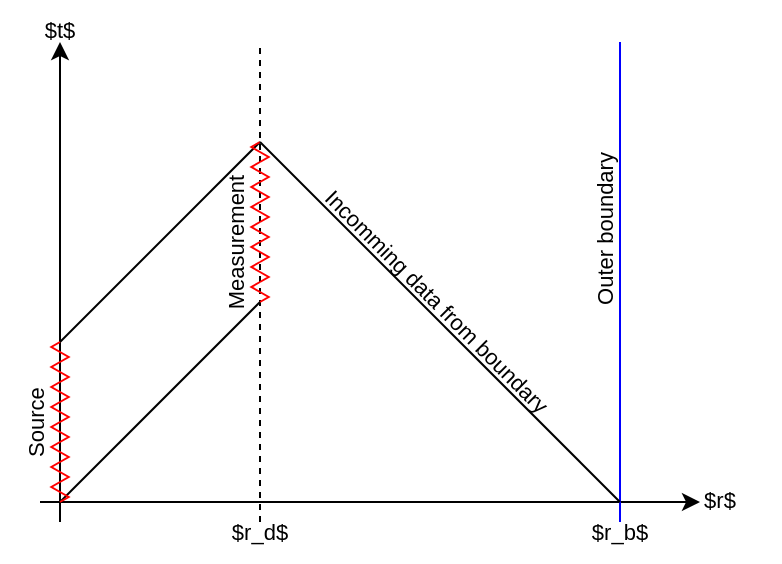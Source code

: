 <mxfile version="20.8.16" type="device"><diagram id="2BeQZQ1hY8RtsGgDL0pX" name="Page-1"><mxGraphModel dx="683" dy="397" grid="1" gridSize="10" guides="1" tooltips="1" connect="1" arrows="1" fold="1" page="1" pageScale="1" pageWidth="827" pageHeight="1169" math="0" shadow="0"><root><mxCell id="0"/><mxCell id="1" parent="0"/><mxCell id="Rvc2NuD8r_BY15KVdL6o-12" value="" style="endArrow=none;html=1;rounded=0;" edge="1" parent="1"><mxGeometry width="50" height="50" relative="1" as="geometry"><mxPoint x="40" y="252" as="sourcePoint"/><mxPoint x="140" y="152" as="targetPoint"/></mxGeometry></mxCell><mxCell id="Rvc2NuD8r_BY15KVdL6o-13" value="" style="endArrow=none;html=1;rounded=0;" edge="1" parent="1"><mxGeometry width="50" height="50" relative="1" as="geometry"><mxPoint x="40" y="172" as="sourcePoint"/><mxPoint x="140" y="72" as="targetPoint"/></mxGeometry></mxCell><mxCell id="Rvc2NuD8r_BY15KVdL6o-2" value="" style="endArrow=classic;html=1;rounded=0;" edge="1" parent="1"><mxGeometry width="50" height="50" relative="1" as="geometry"><mxPoint x="40" y="262" as="sourcePoint"/><mxPoint x="40" y="22" as="targetPoint"/></mxGeometry></mxCell><mxCell id="Rvc2NuD8r_BY15KVdL6o-11" value="" style="endArrow=none;dashed=1;html=1;rounded=0;" edge="1" parent="1"><mxGeometry width="50" height="50" relative="1" as="geometry"><mxPoint x="140" y="262" as="sourcePoint"/><mxPoint x="140" y="22" as="targetPoint"/></mxGeometry></mxCell><mxCell id="Rvc2NuD8r_BY15KVdL6o-1" value="" style="endArrow=classic;html=1;rounded=0;" edge="1" parent="1"><mxGeometry width="50" height="50" relative="1" as="geometry"><mxPoint x="30" y="252" as="sourcePoint"/><mxPoint x="360" y="252" as="targetPoint"/></mxGeometry></mxCell><mxCell id="Rvc2NuD8r_BY15KVdL6o-34" value="" style="endArrow=none;html=1;rounded=0;labelBackgroundColor=default;strokeColor=#ff0000;fontFamily=Helvetica;fontSize=11;fontColor=default;shape=connector;edgeStyle=isometricEdgeStyle;jumpStyle=none;" edge="1" parent="1"><mxGeometry width="50" height="50" relative="1" as="geometry"><mxPoint x="140" y="152" as="sourcePoint"/><mxPoint x="140" y="142" as="targetPoint"/></mxGeometry></mxCell><mxCell id="Rvc2NuD8r_BY15KVdL6o-35" value="" style="endArrow=none;html=1;rounded=0;labelBackgroundColor=default;strokeColor=#ff0000;fontFamily=Helvetica;fontSize=11;fontColor=default;shape=connector;edgeStyle=isometricEdgeStyle;jumpStyle=none;" edge="1" parent="1"><mxGeometry width="50" height="50" relative="1" as="geometry"><mxPoint x="140" y="142" as="sourcePoint"/><mxPoint x="140" y="132" as="targetPoint"/></mxGeometry></mxCell><mxCell id="Rvc2NuD8r_BY15KVdL6o-36" value="" style="endArrow=none;html=1;rounded=0;labelBackgroundColor=default;strokeColor=#ff0000;fontFamily=Helvetica;fontSize=11;fontColor=default;shape=connector;edgeStyle=isometricEdgeStyle;jumpStyle=none;" edge="1" parent="1"><mxGeometry width="50" height="50" relative="1" as="geometry"><mxPoint x="140" y="132" as="sourcePoint"/><mxPoint x="140" y="122" as="targetPoint"/></mxGeometry></mxCell><mxCell id="Rvc2NuD8r_BY15KVdL6o-37" value="" style="endArrow=none;html=1;rounded=0;labelBackgroundColor=default;strokeColor=#ff0000;fontFamily=Helvetica;fontSize=11;fontColor=default;shape=connector;edgeStyle=isometricEdgeStyle;jumpStyle=none;" edge="1" parent="1"><mxGeometry width="50" height="50" relative="1" as="geometry"><mxPoint x="140" y="122" as="sourcePoint"/><mxPoint x="140" y="112" as="targetPoint"/></mxGeometry></mxCell><mxCell id="Rvc2NuD8r_BY15KVdL6o-38" value="" style="endArrow=none;html=1;rounded=0;labelBackgroundColor=default;strokeColor=#ff0000;fontFamily=Helvetica;fontSize=11;fontColor=default;shape=connector;edgeStyle=isometricEdgeStyle;jumpStyle=none;" edge="1" parent="1"><mxGeometry width="50" height="50" relative="1" as="geometry"><mxPoint x="140" y="112" as="sourcePoint"/><mxPoint x="140" y="102" as="targetPoint"/></mxGeometry></mxCell><mxCell id="Rvc2NuD8r_BY15KVdL6o-39" value="" style="endArrow=none;html=1;rounded=0;labelBackgroundColor=default;strokeColor=#ff0000;fontFamily=Helvetica;fontSize=11;fontColor=default;shape=connector;edgeStyle=isometricEdgeStyle;jumpStyle=none;" edge="1" parent="1"><mxGeometry width="50" height="50" relative="1" as="geometry"><mxPoint x="140" y="102" as="sourcePoint"/><mxPoint x="140" y="92" as="targetPoint"/></mxGeometry></mxCell><mxCell id="Rvc2NuD8r_BY15KVdL6o-40" value="" style="endArrow=none;html=1;rounded=0;labelBackgroundColor=default;strokeColor=#ff0000;fontFamily=Helvetica;fontSize=11;fontColor=default;shape=connector;edgeStyle=isometricEdgeStyle;jumpStyle=none;" edge="1" parent="1"><mxGeometry width="50" height="50" relative="1" as="geometry"><mxPoint x="140" y="92" as="sourcePoint"/><mxPoint x="140" y="82" as="targetPoint"/></mxGeometry></mxCell><mxCell id="Rvc2NuD8r_BY15KVdL6o-41" value="" style="endArrow=none;html=1;rounded=0;labelBackgroundColor=default;strokeColor=#ff0000;fontFamily=Helvetica;fontSize=11;fontColor=default;shape=connector;edgeStyle=isometricEdgeStyle;jumpStyle=none;" edge="1" parent="1"><mxGeometry width="50" height="50" relative="1" as="geometry"><mxPoint x="140" y="82" as="sourcePoint"/><mxPoint x="140" y="72" as="targetPoint"/></mxGeometry></mxCell><mxCell id="Rvc2NuD8r_BY15KVdL6o-24" value="" style="endArrow=none;html=1;rounded=0;labelBackgroundColor=default;strokeColor=#ff0000;fontFamily=Helvetica;fontSize=11;fontColor=default;shape=connector;edgeStyle=isometricEdgeStyle;jumpStyle=none;fillColor=#a20025;" edge="1" parent="1"><mxGeometry width="50" height="50" relative="1" as="geometry"><mxPoint x="40" y="252" as="sourcePoint"/><mxPoint x="40" y="242" as="targetPoint"/></mxGeometry></mxCell><mxCell id="Rvc2NuD8r_BY15KVdL6o-25" value="" style="endArrow=none;html=1;rounded=0;labelBackgroundColor=default;strokeColor=#ff0000;fontFamily=Helvetica;fontSize=11;fontColor=default;shape=connector;edgeStyle=isometricEdgeStyle;jumpStyle=none;fillColor=#a20025;" edge="1" parent="1"><mxGeometry width="50" height="50" relative="1" as="geometry"><mxPoint x="40" y="242" as="sourcePoint"/><mxPoint x="40" y="232" as="targetPoint"/></mxGeometry></mxCell><mxCell id="Rvc2NuD8r_BY15KVdL6o-26" value="" style="endArrow=none;html=1;rounded=0;labelBackgroundColor=default;strokeColor=#ff0000;fontFamily=Helvetica;fontSize=11;fontColor=default;shape=connector;edgeStyle=isometricEdgeStyle;jumpStyle=none;fillColor=#a20025;" edge="1" parent="1"><mxGeometry width="50" height="50" relative="1" as="geometry"><mxPoint x="40" y="232" as="sourcePoint"/><mxPoint x="40" y="222" as="targetPoint"/></mxGeometry></mxCell><mxCell id="Rvc2NuD8r_BY15KVdL6o-27" value="" style="endArrow=none;html=1;rounded=0;labelBackgroundColor=default;strokeColor=#ff0000;fontFamily=Helvetica;fontSize=11;fontColor=default;shape=connector;edgeStyle=isometricEdgeStyle;jumpStyle=none;fillColor=#a20025;" edge="1" parent="1"><mxGeometry width="50" height="50" relative="1" as="geometry"><mxPoint x="40" y="222" as="sourcePoint"/><mxPoint x="40" y="212" as="targetPoint"/></mxGeometry></mxCell><mxCell id="Rvc2NuD8r_BY15KVdL6o-28" value="" style="endArrow=none;html=1;rounded=0;labelBackgroundColor=default;strokeColor=#ff0000;fontFamily=Helvetica;fontSize=11;fontColor=default;shape=connector;edgeStyle=isometricEdgeStyle;jumpStyle=none;fillColor=#a20025;" edge="1" parent="1"><mxGeometry width="50" height="50" relative="1" as="geometry"><mxPoint x="40" y="212" as="sourcePoint"/><mxPoint x="40" y="202" as="targetPoint"/></mxGeometry></mxCell><mxCell id="Rvc2NuD8r_BY15KVdL6o-29" value="" style="endArrow=none;html=1;rounded=0;labelBackgroundColor=default;strokeColor=#ff0000;fontFamily=Helvetica;fontSize=11;fontColor=default;shape=connector;edgeStyle=isometricEdgeStyle;jumpStyle=none;fillColor=#a20025;" edge="1" parent="1"><mxGeometry width="50" height="50" relative="1" as="geometry"><mxPoint x="40" y="202" as="sourcePoint"/><mxPoint x="40" y="192" as="targetPoint"/></mxGeometry></mxCell><mxCell id="Rvc2NuD8r_BY15KVdL6o-30" value="" style="endArrow=none;html=1;rounded=0;labelBackgroundColor=default;strokeColor=#ff0000;fontFamily=Helvetica;fontSize=11;fontColor=default;shape=connector;edgeStyle=isometricEdgeStyle;jumpStyle=none;fillColor=#a20025;" edge="1" parent="1"><mxGeometry width="50" height="50" relative="1" as="geometry"><mxPoint x="40" y="192" as="sourcePoint"/><mxPoint x="40" y="182" as="targetPoint"/></mxGeometry></mxCell><mxCell id="Rvc2NuD8r_BY15KVdL6o-31" value="" style="endArrow=none;html=1;rounded=0;labelBackgroundColor=default;strokeColor=#ff0000;fontFamily=Helvetica;fontSize=11;fontColor=default;shape=connector;edgeStyle=isometricEdgeStyle;jumpStyle=none;fillColor=#a20025;" edge="1" parent="1"><mxGeometry width="50" height="50" relative="1" as="geometry"><mxPoint x="40" y="182" as="sourcePoint"/><mxPoint x="40" y="172" as="targetPoint"/></mxGeometry></mxCell><mxCell id="Rvc2NuD8r_BY15KVdL6o-42" value="" style="endArrow=none;html=1;rounded=0;labelBackgroundColor=default;strokeColor=#0000ff;fontFamily=Helvetica;fontSize=11;fontColor=default;" edge="1" parent="1"><mxGeometry width="50" height="50" relative="1" as="geometry"><mxPoint x="320" y="262" as="sourcePoint"/><mxPoint x="320" y="22" as="targetPoint"/></mxGeometry></mxCell><mxCell id="Rvc2NuD8r_BY15KVdL6o-52" value="Outer boundary" style="edgeLabel;html=1;align=center;verticalAlign=bottom;resizable=0;points=[];fontSize=11;fontFamily=Helvetica;fontColor=default;horizontal=0;labelPosition=center;verticalLabelPosition=top;labelBackgroundColor=none;" vertex="1" connectable="0" parent="Rvc2NuD8r_BY15KVdL6o-42"><mxGeometry x="0.211" y="-1" relative="1" as="geometry"><mxPoint as="offset"/></mxGeometry></mxCell><mxCell id="Rvc2NuD8r_BY15KVdL6o-43" value="" style="endArrow=none;html=1;rounded=0;labelBackgroundColor=default;strokeColor=default;fontFamily=Helvetica;fontSize=11;fontColor=default;shape=connector;" edge="1" parent="1"><mxGeometry width="50" height="50" relative="1" as="geometry"><mxPoint x="320" y="252" as="sourcePoint"/><mxPoint x="140" y="72" as="targetPoint"/></mxGeometry></mxCell><mxCell id="Rvc2NuD8r_BY15KVdL6o-51" value="Incomming data from boundary" style="edgeLabel;html=1;align=center;verticalAlign=bottom;resizable=0;points=[];fontSize=11;fontFamily=Helvetica;fontColor=default;horizontal=1;rotation=45;labelPosition=center;verticalLabelPosition=top;labelBackgroundColor=none;" vertex="1" connectable="0" parent="Rvc2NuD8r_BY15KVdL6o-43"><mxGeometry x="0.069" y="2" relative="1" as="geometry"><mxPoint as="offset"/></mxGeometry></mxCell><mxCell id="Rvc2NuD8r_BY15KVdL6o-44" value="$r_d$" style="text;html=1;strokeColor=none;fillColor=none;align=center;verticalAlign=middle;whiteSpace=wrap;rounded=0;fontSize=11;fontFamily=Helvetica;fontColor=default;" vertex="1" parent="1"><mxGeometry x="110" y="252" width="60" height="30" as="geometry"/></mxCell><mxCell id="Rvc2NuD8r_BY15KVdL6o-45" value="$r_b$" style="text;html=1;strokeColor=none;fillColor=none;align=center;verticalAlign=middle;whiteSpace=wrap;rounded=0;fontSize=11;fontFamily=Helvetica;fontColor=default;" vertex="1" parent="1"><mxGeometry x="290" y="252" width="60" height="30" as="geometry"/></mxCell><mxCell id="Rvc2NuD8r_BY15KVdL6o-46" value="$r$" style="text;html=1;strokeColor=none;fillColor=none;align=center;verticalAlign=middle;whiteSpace=wrap;rounded=0;fontSize=11;fontFamily=Helvetica;fontColor=default;" vertex="1" parent="1"><mxGeometry x="340" y="236" width="60" height="30" as="geometry"/></mxCell><mxCell id="Rvc2NuD8r_BY15KVdL6o-47" value="$t$" style="text;html=1;strokeColor=none;fillColor=none;align=center;verticalAlign=middle;whiteSpace=wrap;rounded=0;fontSize=11;fontFamily=Helvetica;fontColor=default;" vertex="1" parent="1"><mxGeometry x="10" y="1" width="60" height="30" as="geometry"/></mxCell><mxCell id="Rvc2NuD8r_BY15KVdL6o-48" value="Source" style="text;html=1;strokeColor=none;fillColor=none;align=center;verticalAlign=middle;whiteSpace=wrap;rounded=0;fontSize=11;fontFamily=Helvetica;fontColor=default;horizontal=0;" vertex="1" parent="1"><mxGeometry x="18" y="162" width="20" height="100" as="geometry"/></mxCell><mxCell id="Rvc2NuD8r_BY15KVdL6o-49" value="Measurement" style="text;html=1;strokeColor=none;fillColor=none;align=center;verticalAlign=middle;whiteSpace=wrap;rounded=0;fontSize=11;fontFamily=Helvetica;fontColor=default;horizontal=0;" vertex="1" parent="1"><mxGeometry x="118" y="72" width="20" height="100" as="geometry"/></mxCell></root></mxGraphModel></diagram></mxfile>